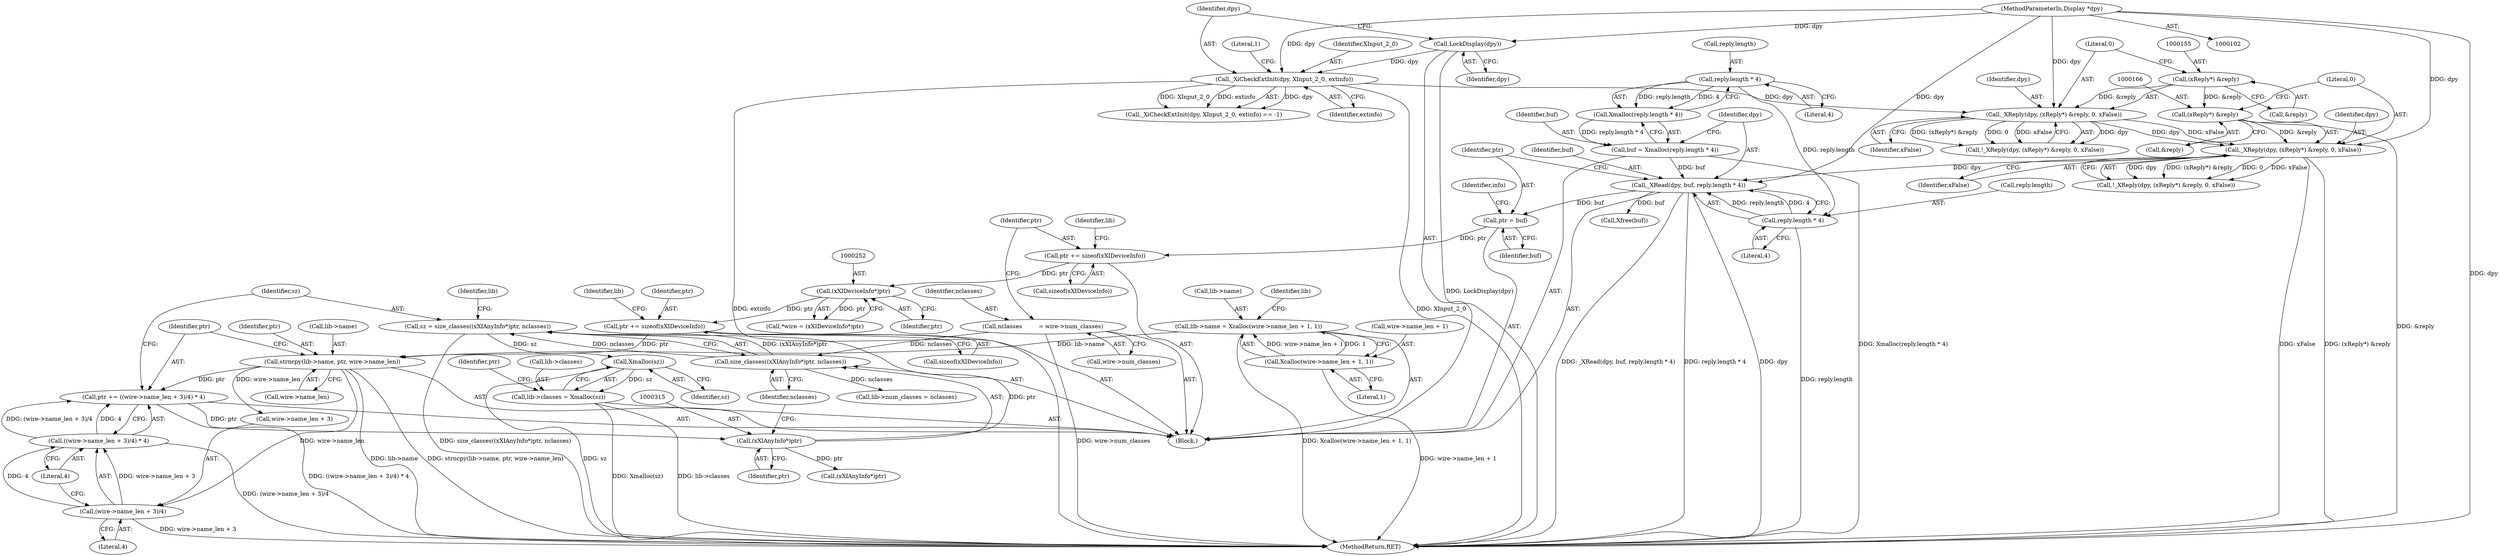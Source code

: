 digraph "0_libXi_19a9cd607de73947fcfb104682f203ffe4e1f4e5_2@API" {
"1000322" [label="(Call,Xmalloc(sz))"];
"1000311" [label="(Call,sz = size_classes((xXIAnyInfo*)ptr, nclasses))"];
"1000313" [label="(Call,size_classes((xXIAnyInfo*)ptr, nclasses))"];
"1000314" [label="(Call,(xXIAnyInfo*)ptr)"];
"1000300" [label="(Call,ptr += ((wire->name_len + 3)/4) * 4)"];
"1000302" [label="(Call,((wire->name_len + 3)/4) * 4)"];
"1000303" [label="(Call,(wire->name_len + 3)/4)"];
"1000292" [label="(Call,strncpy(lib->name, ptr, wire->name_len))"];
"1000281" [label="(Call,lib->name = Xcalloc(wire->name_len + 1, 1))"];
"1000285" [label="(Call,Xcalloc(wire->name_len + 1, 1))"];
"1000277" [label="(Call,ptr += sizeof(xXIDeviceInfo))"];
"1000251" [label="(Call,(xXIDeviceInfo*)ptr)"];
"1000226" [label="(Call,ptr += sizeof(xXIDeviceInfo))"];
"1000209" [label="(Call,ptr = buf)"];
"1000201" [label="(Call,_XRead(dpy, buf, reply.length * 4))"];
"1000163" [label="(Call,_XReply(dpy, (xReply*) &reply, 0, xFalse))"];
"1000152" [label="(Call,_XReply(dpy, (xReply*) &reply, 0, xFalse))"];
"1000121" [label="(Call,_XiCheckExtInit(dpy, XInput_2_0, extinfo))"];
"1000117" [label="(Call,LockDisplay(dpy))"];
"1000103" [label="(MethodParameterIn,Display *dpy)"];
"1000154" [label="(Call,(xReply*) &reply)"];
"1000165" [label="(Call,(xReply*) &reply)"];
"1000193" [label="(Call,buf = Xmalloc(reply.length * 4))"];
"1000195" [label="(Call,Xmalloc(reply.length * 4))"];
"1000196" [label="(Call,reply.length * 4)"];
"1000204" [label="(Call,reply.length * 4)"];
"1000221" [label="(Call,nclasses         = wire->num_classes)"];
"1000318" [label="(Call,lib->classes = Xmalloc(sz))"];
"1000251" [label="(Call,(xXIDeviceInfo*)ptr)"];
"1000124" [label="(Identifier,extinfo)"];
"1000232" [label="(Identifier,lib)"];
"1000222" [label="(Identifier,nclasses)"];
"1000297" [label="(Call,wire->name_len)"];
"1000303" [label="(Call,(wire->name_len + 3)/4)"];
"1000296" [label="(Identifier,ptr)"];
"1000202" [label="(Identifier,dpy)"];
"1000151" [label="(Call,!_XReply(dpy, (xReply*) &reply, 0, xFalse))"];
"1000309" [label="(Literal,4)"];
"1000209" [label="(Call,ptr = buf)"];
"1000122" [label="(Identifier,dpy)"];
"1000167" [label="(Call,&reply)"];
"1000215" [label="(Identifier,info)"];
"1000323" [label="(Identifier,sz)"];
"1000196" [label="(Call,reply.length * 4)"];
"1000312" [label="(Identifier,sz)"];
"1000103" [label="(MethodParameterIn,Display *dpy)"];
"1000316" [label="(Identifier,ptr)"];
"1000195" [label="(Call,Xmalloc(reply.length * 4))"];
"1000194" [label="(Identifier,buf)"];
"1000282" [label="(Call,lib->name)"];
"1000285" [label="(Call,Xcalloc(wire->name_len + 1, 1))"];
"1000164" [label="(Identifier,dpy)"];
"1000126" [label="(Literal,1)"];
"1000197" [label="(Call,reply.length)"];
"1000159" [label="(Identifier,xFalse)"];
"1000311" [label="(Call,sz = size_classes((xXIAnyInfo*)ptr, nclasses))"];
"1000204" [label="(Call,reply.length * 4)"];
"1000325" [label="(Identifier,ptr)"];
"1000275" [label="(Call,Xfree(buf))"];
"1000162" [label="(Call,!_XReply(dpy, (xReply*) &reply, 0, xFalse))"];
"1000165" [label="(Call,(xReply*) &reply)"];
"1000226" [label="(Call,ptr += sizeof(xXIDeviceInfo))"];
"1000154" [label="(Call,(xReply*) &reply)"];
"1000293" [label="(Call,lib->name)"];
"1000152" [label="(Call,_XReply(dpy, (xReply*) &reply, 0, xFalse))"];
"1000278" [label="(Identifier,ptr)"];
"1000300" [label="(Call,ptr += ((wire->name_len + 3)/4) * 4)"];
"1000304" [label="(Call,wire->name_len + 3)"];
"1000153" [label="(Identifier,dpy)"];
"1000302" [label="(Call,((wire->name_len + 3)/4) * 4)"];
"1000121" [label="(Call,_XiCheckExtInit(dpy, XInput_2_0, extinfo))"];
"1000333" [label="(Call,lib->num_classes = nclasses)"];
"1000120" [label="(Call,_XiCheckExtInit(dpy, XInput_2_0, extinfo) == -1)"];
"1000208" [label="(Literal,4)"];
"1000310" [label="(Literal,4)"];
"1000249" [label="(Call,*wire = (xXIDeviceInfo*)ptr)"];
"1000228" [label="(Call,sizeof(xXIDeviceInfo))"];
"1000283" [label="(Identifier,lib)"];
"1000169" [label="(Literal,0)"];
"1000106" [label="(Block,)"];
"1000319" [label="(Call,lib->classes)"];
"1000277" [label="(Call,ptr += sizeof(xXIDeviceInfo))"];
"1000158" [label="(Literal,0)"];
"1000221" [label="(Call,nclasses         = wire->num_classes)"];
"1000123" [label="(Identifier,XInput_2_0)"];
"1000193" [label="(Call,buf = Xmalloc(reply.length * 4))"];
"1000294" [label="(Identifier,lib)"];
"1000328" [label="(Call,(xXIAnyInfo*)ptr)"];
"1000210" [label="(Identifier,ptr)"];
"1000200" [label="(Literal,4)"];
"1000201" [label="(Call,_XRead(dpy, buf, reply.length * 4))"];
"1000301" [label="(Identifier,ptr)"];
"1000279" [label="(Call,sizeof(xXIDeviceInfo))"];
"1000163" [label="(Call,_XReply(dpy, (xReply*) &reply, 0, xFalse))"];
"1000320" [label="(Identifier,lib)"];
"1000118" [label="(Identifier,dpy)"];
"1000281" [label="(Call,lib->name = Xcalloc(wire->name_len + 1, 1))"];
"1000223" [label="(Call,wire->num_classes)"];
"1000227" [label="(Identifier,ptr)"];
"1000318" [label="(Call,lib->classes = Xmalloc(sz))"];
"1000317" [label="(Identifier,nclasses)"];
"1000286" [label="(Call,wire->name_len + 1)"];
"1000205" [label="(Call,reply.length)"];
"1000291" [label="(Literal,1)"];
"1000156" [label="(Call,&reply)"];
"1000253" [label="(Identifier,ptr)"];
"1000203" [label="(Identifier,buf)"];
"1000117" [label="(Call,LockDisplay(dpy))"];
"1000170" [label="(Identifier,xFalse)"];
"1000292" [label="(Call,strncpy(lib->name, ptr, wire->name_len))"];
"1000211" [label="(Identifier,buf)"];
"1000314" [label="(Call,(xXIAnyInfo*)ptr)"];
"1000322" [label="(Call,Xmalloc(sz))"];
"1000313" [label="(Call,size_classes((xXIAnyInfo*)ptr, nclasses))"];
"1000338" [label="(MethodReturn,RET)"];
"1000322" -> "1000318"  [label="AST: "];
"1000322" -> "1000323"  [label="CFG: "];
"1000323" -> "1000322"  [label="AST: "];
"1000318" -> "1000322"  [label="CFG: "];
"1000322" -> "1000338"  [label="DDG: sz"];
"1000322" -> "1000318"  [label="DDG: sz"];
"1000311" -> "1000322"  [label="DDG: sz"];
"1000311" -> "1000106"  [label="AST: "];
"1000311" -> "1000313"  [label="CFG: "];
"1000312" -> "1000311"  [label="AST: "];
"1000313" -> "1000311"  [label="AST: "];
"1000320" -> "1000311"  [label="CFG: "];
"1000311" -> "1000338"  [label="DDG: size_classes((xXIAnyInfo*)ptr, nclasses)"];
"1000313" -> "1000311"  [label="DDG: (xXIAnyInfo*)ptr"];
"1000313" -> "1000311"  [label="DDG: nclasses"];
"1000313" -> "1000317"  [label="CFG: "];
"1000314" -> "1000313"  [label="AST: "];
"1000317" -> "1000313"  [label="AST: "];
"1000314" -> "1000313"  [label="DDG: ptr"];
"1000221" -> "1000313"  [label="DDG: nclasses"];
"1000313" -> "1000333"  [label="DDG: nclasses"];
"1000314" -> "1000316"  [label="CFG: "];
"1000315" -> "1000314"  [label="AST: "];
"1000316" -> "1000314"  [label="AST: "];
"1000317" -> "1000314"  [label="CFG: "];
"1000300" -> "1000314"  [label="DDG: ptr"];
"1000314" -> "1000328"  [label="DDG: ptr"];
"1000300" -> "1000106"  [label="AST: "];
"1000300" -> "1000302"  [label="CFG: "];
"1000301" -> "1000300"  [label="AST: "];
"1000302" -> "1000300"  [label="AST: "];
"1000312" -> "1000300"  [label="CFG: "];
"1000300" -> "1000338"  [label="DDG: ((wire->name_len + 3)/4) * 4"];
"1000302" -> "1000300"  [label="DDG: (wire->name_len + 3)/4"];
"1000302" -> "1000300"  [label="DDG: 4"];
"1000292" -> "1000300"  [label="DDG: ptr"];
"1000302" -> "1000310"  [label="CFG: "];
"1000303" -> "1000302"  [label="AST: "];
"1000310" -> "1000302"  [label="AST: "];
"1000302" -> "1000338"  [label="DDG: (wire->name_len + 3)/4"];
"1000303" -> "1000302"  [label="DDG: wire->name_len + 3"];
"1000303" -> "1000302"  [label="DDG: 4"];
"1000303" -> "1000309"  [label="CFG: "];
"1000304" -> "1000303"  [label="AST: "];
"1000309" -> "1000303"  [label="AST: "];
"1000310" -> "1000303"  [label="CFG: "];
"1000303" -> "1000338"  [label="DDG: wire->name_len + 3"];
"1000292" -> "1000303"  [label="DDG: wire->name_len"];
"1000292" -> "1000106"  [label="AST: "];
"1000292" -> "1000297"  [label="CFG: "];
"1000293" -> "1000292"  [label="AST: "];
"1000296" -> "1000292"  [label="AST: "];
"1000297" -> "1000292"  [label="AST: "];
"1000301" -> "1000292"  [label="CFG: "];
"1000292" -> "1000338"  [label="DDG: lib->name"];
"1000292" -> "1000338"  [label="DDG: strncpy(lib->name, ptr, wire->name_len)"];
"1000281" -> "1000292"  [label="DDG: lib->name"];
"1000277" -> "1000292"  [label="DDG: ptr"];
"1000292" -> "1000304"  [label="DDG: wire->name_len"];
"1000281" -> "1000106"  [label="AST: "];
"1000281" -> "1000285"  [label="CFG: "];
"1000282" -> "1000281"  [label="AST: "];
"1000285" -> "1000281"  [label="AST: "];
"1000294" -> "1000281"  [label="CFG: "];
"1000281" -> "1000338"  [label="DDG: Xcalloc(wire->name_len + 1, 1)"];
"1000285" -> "1000281"  [label="DDG: wire->name_len + 1"];
"1000285" -> "1000281"  [label="DDG: 1"];
"1000285" -> "1000291"  [label="CFG: "];
"1000286" -> "1000285"  [label="AST: "];
"1000291" -> "1000285"  [label="AST: "];
"1000285" -> "1000338"  [label="DDG: wire->name_len + 1"];
"1000277" -> "1000106"  [label="AST: "];
"1000277" -> "1000279"  [label="CFG: "];
"1000278" -> "1000277"  [label="AST: "];
"1000279" -> "1000277"  [label="AST: "];
"1000283" -> "1000277"  [label="CFG: "];
"1000251" -> "1000277"  [label="DDG: ptr"];
"1000251" -> "1000249"  [label="AST: "];
"1000251" -> "1000253"  [label="CFG: "];
"1000252" -> "1000251"  [label="AST: "];
"1000253" -> "1000251"  [label="AST: "];
"1000249" -> "1000251"  [label="CFG: "];
"1000251" -> "1000249"  [label="DDG: ptr"];
"1000226" -> "1000251"  [label="DDG: ptr"];
"1000226" -> "1000106"  [label="AST: "];
"1000226" -> "1000228"  [label="CFG: "];
"1000227" -> "1000226"  [label="AST: "];
"1000228" -> "1000226"  [label="AST: "];
"1000232" -> "1000226"  [label="CFG: "];
"1000209" -> "1000226"  [label="DDG: ptr"];
"1000209" -> "1000106"  [label="AST: "];
"1000209" -> "1000211"  [label="CFG: "];
"1000210" -> "1000209"  [label="AST: "];
"1000211" -> "1000209"  [label="AST: "];
"1000215" -> "1000209"  [label="CFG: "];
"1000201" -> "1000209"  [label="DDG: buf"];
"1000201" -> "1000106"  [label="AST: "];
"1000201" -> "1000204"  [label="CFG: "];
"1000202" -> "1000201"  [label="AST: "];
"1000203" -> "1000201"  [label="AST: "];
"1000204" -> "1000201"  [label="AST: "];
"1000210" -> "1000201"  [label="CFG: "];
"1000201" -> "1000338"  [label="DDG: _XRead(dpy, buf, reply.length * 4)"];
"1000201" -> "1000338"  [label="DDG: reply.length * 4"];
"1000201" -> "1000338"  [label="DDG: dpy"];
"1000163" -> "1000201"  [label="DDG: dpy"];
"1000103" -> "1000201"  [label="DDG: dpy"];
"1000193" -> "1000201"  [label="DDG: buf"];
"1000204" -> "1000201"  [label="DDG: reply.length"];
"1000204" -> "1000201"  [label="DDG: 4"];
"1000201" -> "1000275"  [label="DDG: buf"];
"1000163" -> "1000162"  [label="AST: "];
"1000163" -> "1000170"  [label="CFG: "];
"1000164" -> "1000163"  [label="AST: "];
"1000165" -> "1000163"  [label="AST: "];
"1000169" -> "1000163"  [label="AST: "];
"1000170" -> "1000163"  [label="AST: "];
"1000162" -> "1000163"  [label="CFG: "];
"1000163" -> "1000338"  [label="DDG: xFalse"];
"1000163" -> "1000338"  [label="DDG: (xReply*) &reply"];
"1000163" -> "1000162"  [label="DDG: dpy"];
"1000163" -> "1000162"  [label="DDG: (xReply*) &reply"];
"1000163" -> "1000162"  [label="DDG: 0"];
"1000163" -> "1000162"  [label="DDG: xFalse"];
"1000152" -> "1000163"  [label="DDG: dpy"];
"1000152" -> "1000163"  [label="DDG: xFalse"];
"1000103" -> "1000163"  [label="DDG: dpy"];
"1000165" -> "1000163"  [label="DDG: &reply"];
"1000152" -> "1000151"  [label="AST: "];
"1000152" -> "1000159"  [label="CFG: "];
"1000153" -> "1000152"  [label="AST: "];
"1000154" -> "1000152"  [label="AST: "];
"1000158" -> "1000152"  [label="AST: "];
"1000159" -> "1000152"  [label="AST: "];
"1000151" -> "1000152"  [label="CFG: "];
"1000152" -> "1000151"  [label="DDG: dpy"];
"1000152" -> "1000151"  [label="DDG: (xReply*) &reply"];
"1000152" -> "1000151"  [label="DDG: 0"];
"1000152" -> "1000151"  [label="DDG: xFalse"];
"1000121" -> "1000152"  [label="DDG: dpy"];
"1000103" -> "1000152"  [label="DDG: dpy"];
"1000154" -> "1000152"  [label="DDG: &reply"];
"1000121" -> "1000120"  [label="AST: "];
"1000121" -> "1000124"  [label="CFG: "];
"1000122" -> "1000121"  [label="AST: "];
"1000123" -> "1000121"  [label="AST: "];
"1000124" -> "1000121"  [label="AST: "];
"1000126" -> "1000121"  [label="CFG: "];
"1000121" -> "1000338"  [label="DDG: XInput_2_0"];
"1000121" -> "1000338"  [label="DDG: extinfo"];
"1000121" -> "1000120"  [label="DDG: dpy"];
"1000121" -> "1000120"  [label="DDG: XInput_2_0"];
"1000121" -> "1000120"  [label="DDG: extinfo"];
"1000117" -> "1000121"  [label="DDG: dpy"];
"1000103" -> "1000121"  [label="DDG: dpy"];
"1000117" -> "1000106"  [label="AST: "];
"1000117" -> "1000118"  [label="CFG: "];
"1000118" -> "1000117"  [label="AST: "];
"1000122" -> "1000117"  [label="CFG: "];
"1000117" -> "1000338"  [label="DDG: LockDisplay(dpy)"];
"1000103" -> "1000117"  [label="DDG: dpy"];
"1000103" -> "1000102"  [label="AST: "];
"1000103" -> "1000338"  [label="DDG: dpy"];
"1000154" -> "1000156"  [label="CFG: "];
"1000155" -> "1000154"  [label="AST: "];
"1000156" -> "1000154"  [label="AST: "];
"1000158" -> "1000154"  [label="CFG: "];
"1000154" -> "1000165"  [label="DDG: &reply"];
"1000165" -> "1000167"  [label="CFG: "];
"1000166" -> "1000165"  [label="AST: "];
"1000167" -> "1000165"  [label="AST: "];
"1000169" -> "1000165"  [label="CFG: "];
"1000165" -> "1000338"  [label="DDG: &reply"];
"1000193" -> "1000106"  [label="AST: "];
"1000193" -> "1000195"  [label="CFG: "];
"1000194" -> "1000193"  [label="AST: "];
"1000195" -> "1000193"  [label="AST: "];
"1000202" -> "1000193"  [label="CFG: "];
"1000193" -> "1000338"  [label="DDG: Xmalloc(reply.length * 4)"];
"1000195" -> "1000193"  [label="DDG: reply.length * 4"];
"1000195" -> "1000196"  [label="CFG: "];
"1000196" -> "1000195"  [label="AST: "];
"1000196" -> "1000195"  [label="DDG: reply.length"];
"1000196" -> "1000195"  [label="DDG: 4"];
"1000196" -> "1000200"  [label="CFG: "];
"1000197" -> "1000196"  [label="AST: "];
"1000200" -> "1000196"  [label="AST: "];
"1000196" -> "1000204"  [label="DDG: reply.length"];
"1000204" -> "1000208"  [label="CFG: "];
"1000205" -> "1000204"  [label="AST: "];
"1000208" -> "1000204"  [label="AST: "];
"1000204" -> "1000338"  [label="DDG: reply.length"];
"1000221" -> "1000106"  [label="AST: "];
"1000221" -> "1000223"  [label="CFG: "];
"1000222" -> "1000221"  [label="AST: "];
"1000223" -> "1000221"  [label="AST: "];
"1000227" -> "1000221"  [label="CFG: "];
"1000221" -> "1000338"  [label="DDG: wire->num_classes"];
"1000318" -> "1000106"  [label="AST: "];
"1000319" -> "1000318"  [label="AST: "];
"1000325" -> "1000318"  [label="CFG: "];
"1000318" -> "1000338"  [label="DDG: lib->classes"];
"1000318" -> "1000338"  [label="DDG: Xmalloc(sz)"];
}
